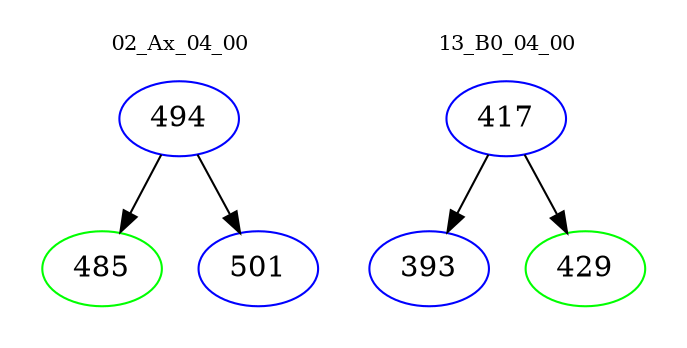 digraph{
subgraph cluster_0 {
color = white
label = "02_Ax_04_00";
fontsize=10;
T0_494 [label="494", color="blue"]
T0_494 -> T0_485 [color="black"]
T0_485 [label="485", color="green"]
T0_494 -> T0_501 [color="black"]
T0_501 [label="501", color="blue"]
}
subgraph cluster_1 {
color = white
label = "13_B0_04_00";
fontsize=10;
T1_417 [label="417", color="blue"]
T1_417 -> T1_393 [color="black"]
T1_393 [label="393", color="blue"]
T1_417 -> T1_429 [color="black"]
T1_429 [label="429", color="green"]
}
}
